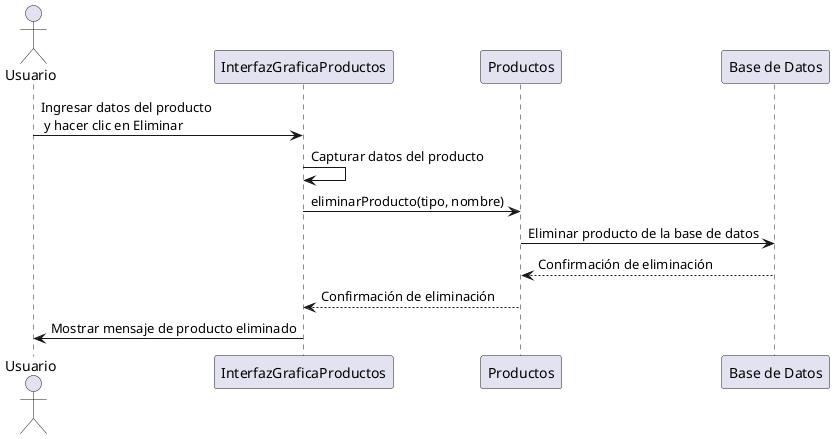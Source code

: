 @startuml
actor Usuario
participant "InterfazGraficaProductos" as IGP
participant "Productos" as P
participant "Base de Datos" as DB

Usuario -> IGP : Ingresar datos del producto\n y hacer clic en Eliminar
IGP -> IGP : Capturar datos del producto
IGP -> P : eliminarProducto(tipo, nombre)
P -> DB : Eliminar producto de la base de datos
DB --> P : Confirmación de eliminación
P --> IGP : Confirmación de eliminación
IGP -> Usuario : Mostrar mensaje de producto eliminado

@enduml
